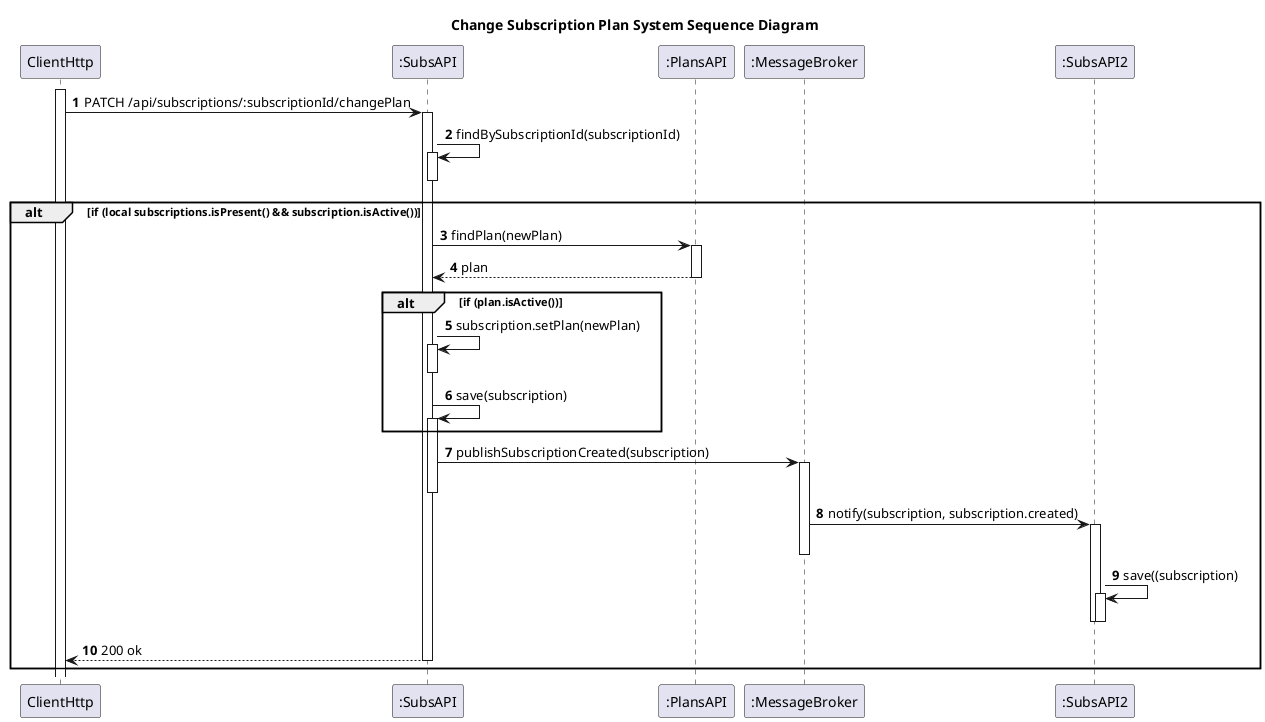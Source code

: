 @startuml
'https://plantuml.com/sequence-diagram

title Change Subscription Plan System Sequence Diagram

autoactivate on
autonumber

participant "ClientHttp" as User
participant ":SubsAPI" as System
participant ":PlansAPI" as PlansAPI
participant ":MessageBroker" as MB
participant ":SubsAPI2" as System2



activate User

User -> System: PATCH /api/subscriptions/:subscriptionId/changePlan
System -> System: findBySubscriptionId(subscriptionId)
deactivate System
alt if (local subscriptions.isPresent() && subscription.isActive())
    System -> PlansAPI: findPlan(newPlan)
    PlansAPI --> System: plan
    alt if (plan.isActive())
        System ->System: subscription.setPlan(newPlan)
        deactivate System
        System -> System: save(subscription)
    end
    System -> MB: publishSubscriptionCreated(subscription)
    deactivate System
    MB -> System2: notify(subscription, subscription.created)
    deactivate MB
    System2 -> System2:save((subscription)
    deactivate System2
    deactivate System2
    System --> User: 200 ok


        end


@enduml
